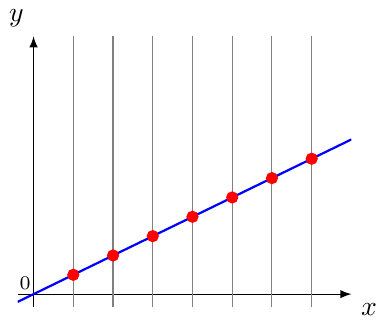 \documentclass[crop,tikz]{standalone}
\usepackage{pgfplots}
\pgfplotsset{compat=1.16}
\usetikzlibrary{shapes.geometric,positioning}
\begin{document}
  \begin{tikzpicture}
    \begin{axis}[axis x line=center,axis y line=center,xlabel={$x$},ylabel={$y$},xlabel style={below right},ylabel style={above left},xmin=-0.2,xmax=4,ymin=-0.2,ymax=4,ticks=none,axis line style={-latex},width=0.48\textwidth]
      \addplot[mark=none,domain=-0.2:4,color=blue,thick] {0.6*x};
      \addplot[mark=none,color=gray] coordinates {(0.5,-0.2)(0.5,4)};
      \addplot[mark=none,color=gray] coordinates {(1.0,-0.2)(1.0,4)};
      \addplot[mark=none,color=gray] coordinates {(1.5,-0.2)(1.5,4)};
      \addplot[mark=none,color=gray] coordinates {(2.0,-0.2)(2.0,4)};
      \addplot[mark=none,color=gray] coordinates {(2.5,-0.2)(2.5,4)};
      \addplot[mark=none,color=gray] coordinates {(3.0,-0.2)(3.0,4)};
      \addplot[mark=none,color=gray] coordinates {(3.5,-0.2)(3.5,4)};
      \addplot[mark=*,color=red] coordinates {(0.5,0.6*0.5)};
      \addplot[mark=*,color=red] coordinates {(1.0,0.6*1.0)};
      \addplot[mark=*,color=red] coordinates {(1.5,0.6*1.5)};
      \addplot[mark=*,color=red] coordinates {(2.0,0.6*2.0)};
      \addplot[mark=*,color=red] coordinates {(2.5,0.6*2.5)};
      \addplot[mark=*,color=red] coordinates {(3.0,0.6*3.0)};
      \addplot[mark=*,color=red] coordinates {(3.5,0.6*3.5)};
      \node[xshift=-3pt,yshift=4pt] at (0,0) {\scriptsize 0};
    \end{axis}
  \end{tikzpicture}%
\end{document}